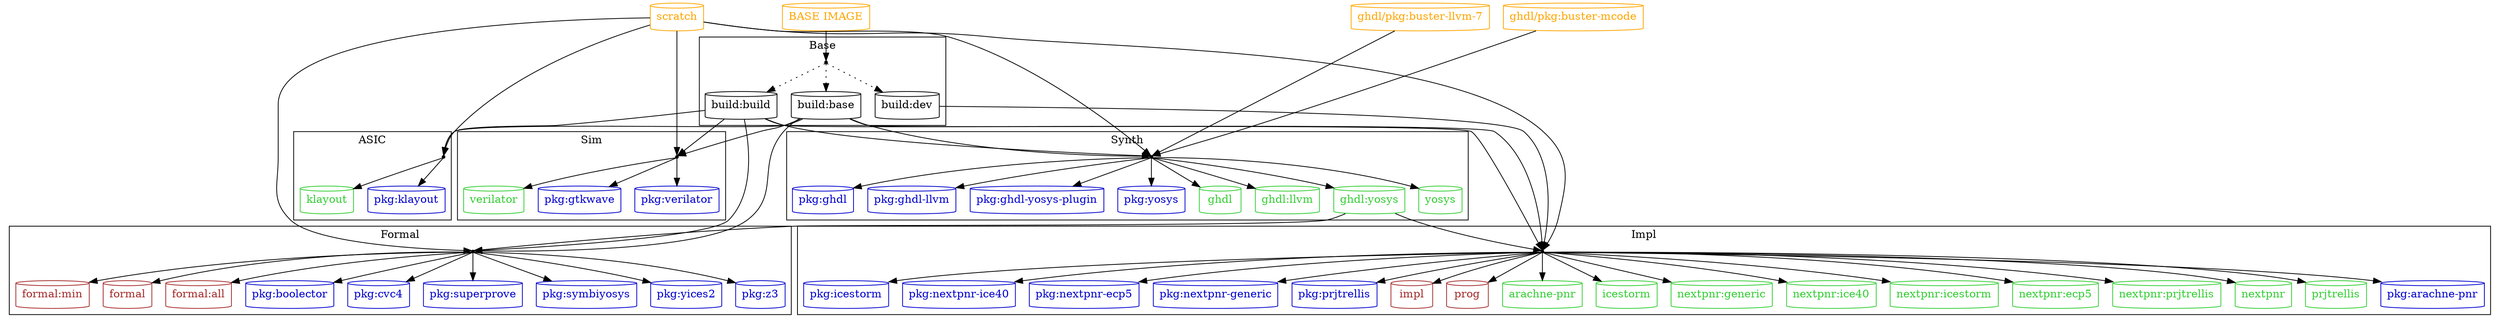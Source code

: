 # Authors:
#   Unai Martinez-Corral
#
# Copyright 2019-2021 Unai Martinez-Corral <unai.martinezcorral@ehu.eus>
#
# Licensed under the Apache License, Version 2.0 (the "License");
# you may not use this file except in compliance with the License.
# You may obtain a copy of the License at
#
#     http://www.apache.org/licenses/LICENSE-2.0
#
# Unless required by applicable law or agreed to in writing, software
# distributed under the License is distributed on an "AS IS" BASIS,
# WITHOUT WARRANTIES OR CONDITIONS OF ANY KIND, either express or implied.
# See the License for the specific language governing permissions and
# limitations under the License.
#
# SPDX-License-Identifier: Apache-2.0

digraph G {

  #splines=polyline; #curved
  newrank=true;

  # Maps

  { node [shape=point]
    m_base
    m_synth
    m_sim
    m_impl
    m_formal
    m_asic
  }

  # Images

  { node [shape=cylinder]
    "build:base"
    "build:build"
    "build:dev"
    { node [color=limegreen, fontcolor=limegreen]
      "arachne-pnr"
      "ghdl"
      "ghdl:llvm"
      "ghdl:yosys"
      "icestorm"
      "klayout"
      "nextpnr:generic"
      "nextpnr:ice40"
      "nextpnr:icestorm"
      "nextpnr:ecp5"
      "nextpnr:prjtrellis"
      "nextpnr"
      "prjtrellis"
      "verilator"
      "yosys"
    }
    { node [color=mediumblue, fontcolor=mediumblue]
      "pkg:arachne-pnr"
      "pkg:boolector"
      "pkg:cvc4"
      "pkg:ghdl"
      "pkg:ghdl-llvm"
      "pkg:ghdl-yosys-plugin"
      "pkg:gtkwave"
      "pkg:icestorm"
      "pkg:klayout"
      "pkg:nextpnr-ice40"
      "pkg:nextpnr-ecp5"
      "pkg:nextpnr-generic"
      "pkg:prjtrellis"
      "pkg:superprove"
      "pkg:symbiyosys"
      "pkg:yices2"
      "pkg:yosys"
      "pkg:verilator"
      "pkg:z3"
    }
    { node [color=brown, fontcolor=brown]
      "formal:min"
      "formal"
      "formal:all"
      "impl"
      "prog"
    }
  }

  # External images

  { node [shape=cylinder, color=orange, fontcolor=orange] rank=same
    "BASE IMAGE"
    "scratch"
    "ghdl/pkg:buster-mcode"
    "ghdl/pkg:buster-llvm-7"
  }

  # Dependencies

  "BASE IMAGE" -> m_base;

  {
    "scratch"
    "ghdl/pkg:buster-mcode"
    "ghdl/pkg:buster-llvm-7"
    "build:base"
    "build:build"
  } -> m_synth;

  {
    "build:build"
    "build:base"
    "scratch"
  } -> m_sim;

  {
    "scratch"
    "build:build"
    "build:base"
    "build:dev"
    "ghdl:yosys"
  } -> m_impl;

  {
    "scratch"
    "build:base"
    "build:build"
    "ghdl:yosys"
   } -> m_formal;

  {
    "scratch"
    "build:build"
    "build:base"
  } -> m_asic;

  # Generated images

  subgraph cluster_base {
    label = "Base";
    m_base -> {
      "build:base"
      "build:build"
      "build:dev"
    } [style=dotted];
  }

  subgraph cluster_synth {
    label = "Synth";
    m_synth -> {
      "ghdl"
      "ghdl:llvm"
      "pkg:ghdl"
      "pkg:ghdl-llvm"
      "pkg:ghdl-yosys-plugin"
      "ghdl:yosys"
      "pkg:yosys"
      "yosys"
    }
  }

  subgraph cluster_sim {
    label = "Sim";
    m_sim -> {
      "verilator"
      "pkg:verilator"
      "pkg:gtkwave"
    };
  }

  subgraph cluster_impl {
    label = "Impl";
    m_impl -> {
      "arachne-pnr"
      "pkg:arachne-pnr"
      "icestorm"
      "pkg:icestorm"
      "prjtrellis"
      "pkg:prjtrellis"
      "prog"
      "impl"
      "nextpnr:generic"
      "nextpnr:ice40"
      "nextpnr:icestorm"
      "nextpnr:ecp5"
      "nextpnr:prjtrellis"
      "nextpnr"
      "pkg:nextpnr-generic"
      "pkg:nextpnr-ice40"
      "pkg:nextpnr-ecp5"
    }
  }

  subgraph cluster_formal {
    label = "Formal";
    m_formal -> {
      "pkg:symbiyosys"
      "pkg:boolector"
      "pkg:cvc4"
      "pkg:superprove"
      "pkg:yices2"
      "pkg:z3"
      "formal:min"
      "formal"
      "formal:all"
    }
  }

  subgraph cluster_asic {
    label = "ASIC";
    m_asic -> {
      "klayout"
      "pkg:klayout"
    };
  }

}

